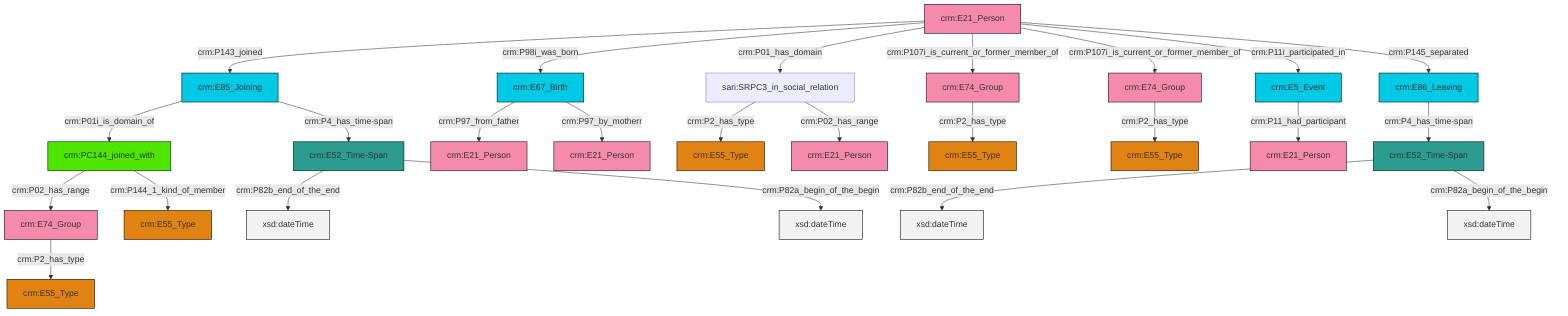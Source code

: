 graph TD
classDef Literal fill:#f2f2f2,stroke:#000000;
classDef CRM_Entity fill:#FFFFFF,stroke:#000000;
classDef Temporal_Entity fill:#00C9E6, stroke:#000000;
classDef Type fill:#E18312, stroke:#000000;
classDef Time-Span fill:#2C9C91, stroke:#000000;
classDef Appellation fill:#FFEB7F, stroke:#000000;
classDef Place fill:#008836, stroke:#000000;
classDef Persistent_Item fill:#B266B2, stroke:#000000;
classDef Conceptual_Object fill:#FFD700, stroke:#000000;
classDef Physical_Thing fill:#D2B48C, stroke:#000000;
classDef Actor fill:#f58aad, stroke:#000000;
classDef PC_Classes fill:#4ce600, stroke:#000000;
classDef Multi fill:#cccccc,stroke:#000000;

0["crm:E5_Event"]:::Temporal_Entity -->|crm:P11_had_participant| 1["crm:E21_Person"]:::Actor
2["sari:SRPC3_in_social_relation"]:::Default -->|crm:P2_has_type| 4["crm:E55_Type"]:::Type
5["crm:E74_Group"]:::Actor -->|crm:P2_has_type| 6["crm:E55_Type"]:::Type
7["crm:E74_Group"]:::Actor -->|crm:P2_has_type| 8["crm:E55_Type"]:::Type
9["crm:E52_Time-Span"]:::Time-Span -->|crm:P82b_end_of_the_end| 10[xsd:dateTime]:::Literal
2["sari:SRPC3_in_social_relation"]:::Default -->|crm:P02_has_range| 11["crm:E21_Person"]:::Actor
12["crm:PC144_joined_with"]:::PC_Classes -->|crm:P02_has_range| 7["crm:E74_Group"]:::Actor
13["crm:E21_Person"]:::Actor -->|crm:P143_joined| 14["crm:E85_Joining"]:::Temporal_Entity
13["crm:E21_Person"]:::Actor -->|crm:P98i_was_born| 17["crm:E67_Birth"]:::Temporal_Entity
13["crm:E21_Person"]:::Actor -->|crm:P01_has_domain| 2["sari:SRPC3_in_social_relation"]:::Default
13["crm:E21_Person"]:::Actor -->|crm:P107i_is_current_or_former_member_of| 20["crm:E74_Group"]:::Actor
9["crm:E52_Time-Span"]:::Time-Span -->|crm:P82a_begin_of_the_begin| 26[xsd:dateTime]:::Literal
23["crm:E86_Leaving"]:::Temporal_Entity -->|crm:P4_has_time-span| 9["crm:E52_Time-Span"]:::Time-Span
12["crm:PC144_joined_with"]:::PC_Classes -->|crm:P144_1_kind_of_member| 15["crm:E55_Type"]:::Type
14["crm:E85_Joining"]:::Temporal_Entity -->|crm:P01i_is_domain_of| 12["crm:PC144_joined_with"]:::PC_Classes
14["crm:E85_Joining"]:::Temporal_Entity -->|crm:P4_has_time-span| 36["crm:E52_Time-Span"]:::Time-Span
20["crm:E74_Group"]:::Actor -->|crm:P2_has_type| 28["crm:E55_Type"]:::Type
17["crm:E67_Birth"]:::Temporal_Entity -->|crm:P97_from_father| 41["crm:E21_Person"]:::Actor
13["crm:E21_Person"]:::Actor -->|crm:P107i_is_current_or_former_member_of| 5["crm:E74_Group"]:::Actor
36["crm:E52_Time-Span"]:::Time-Span -->|crm:P82b_end_of_the_end| 42[xsd:dateTime]:::Literal
13["crm:E21_Person"]:::Actor -->|crm:P11i_participated_in| 0["crm:E5_Event"]:::Temporal_Entity
17["crm:E67_Birth"]:::Temporal_Entity -->|crm:P97_by_motherr| 21["crm:E21_Person"]:::Actor
36["crm:E52_Time-Span"]:::Time-Span -->|crm:P82a_begin_of_the_begin| 45[xsd:dateTime]:::Literal
13["crm:E21_Person"]:::Actor -->|crm:P145_separated| 23["crm:E86_Leaving"]:::Temporal_Entity